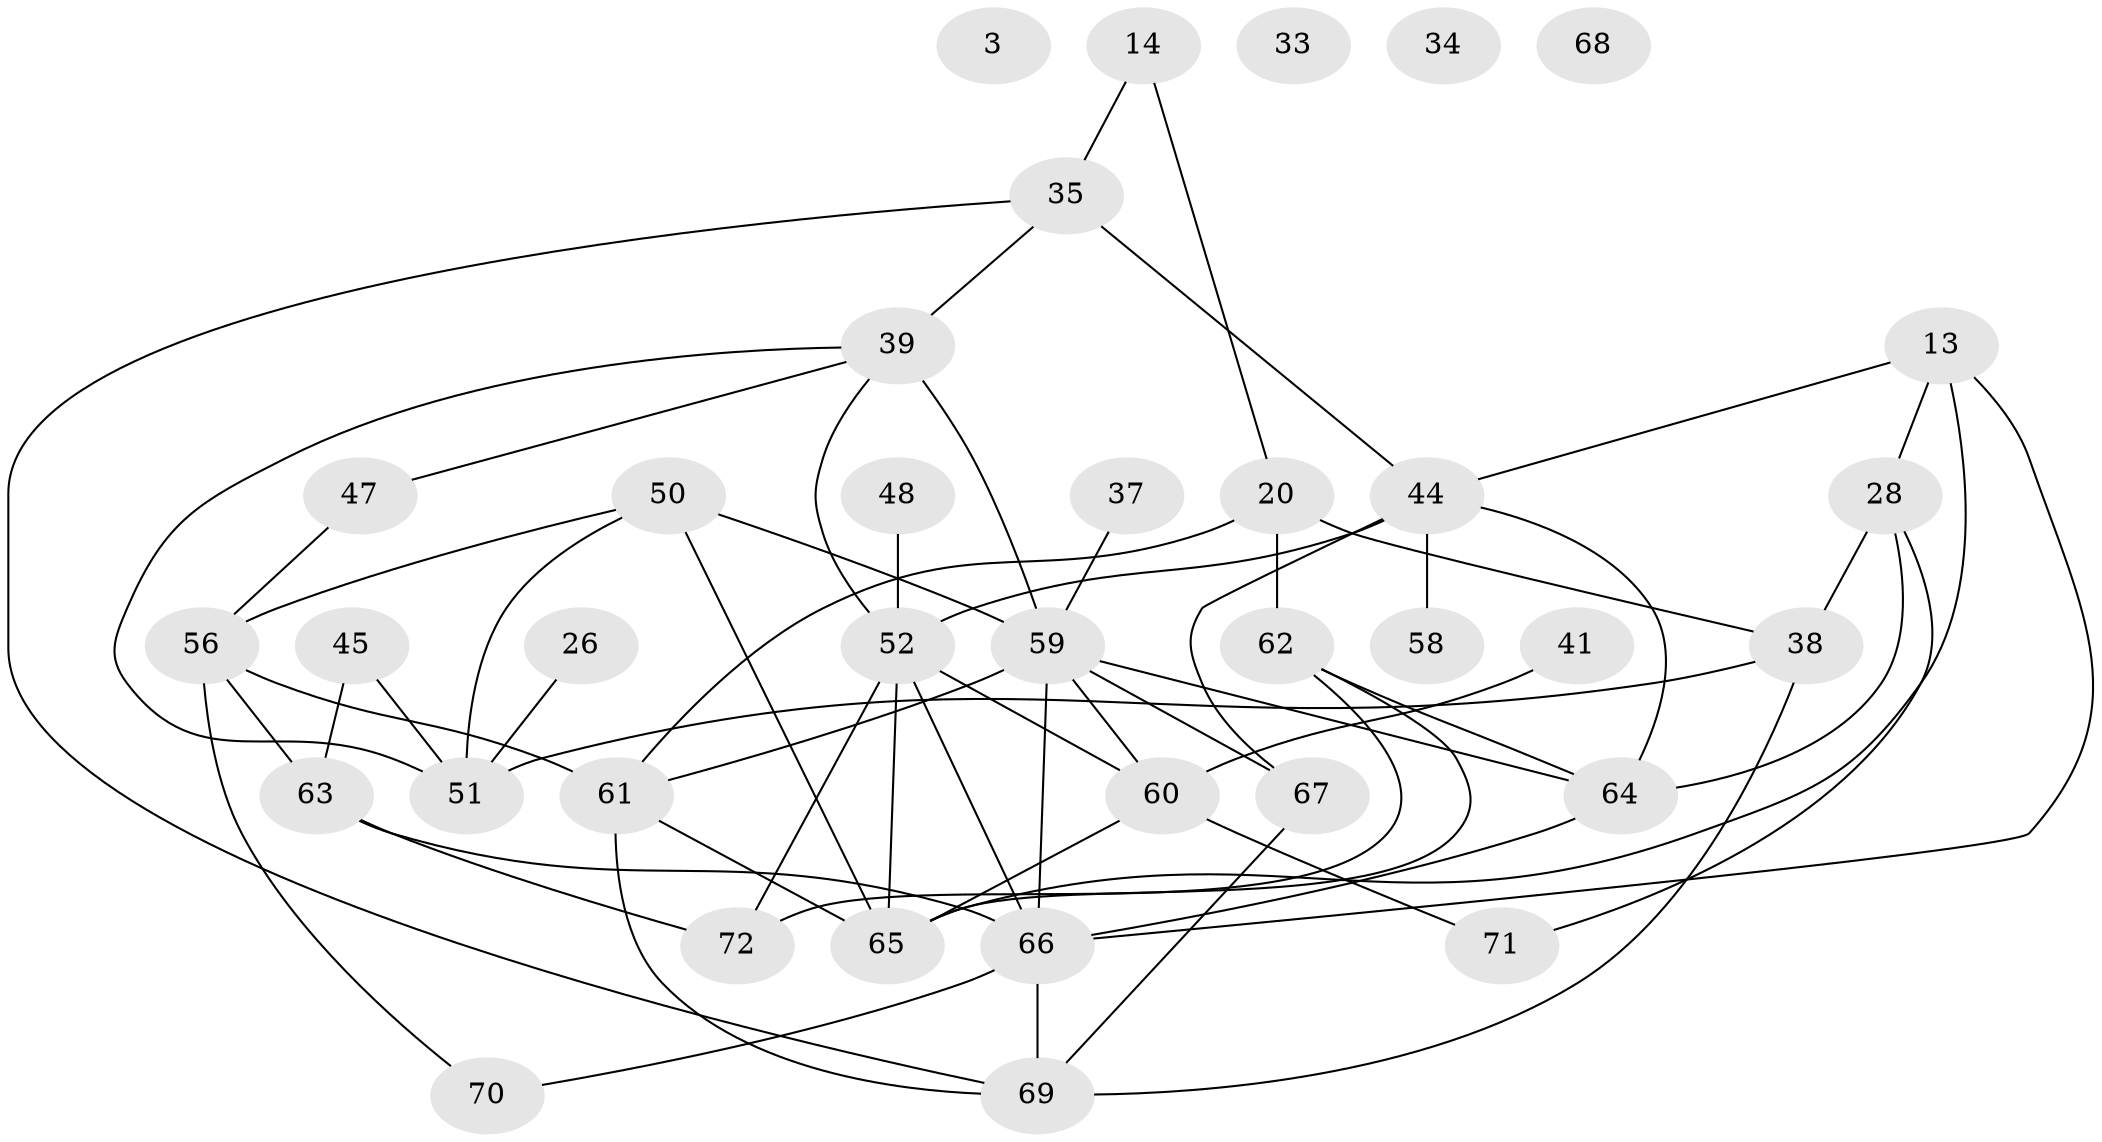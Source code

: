 // original degree distribution, {1: 0.09722222222222222, 4: 0.2916666666666667, 0: 0.05555555555555555, 3: 0.2638888888888889, 2: 0.18055555555555555, 6: 0.027777777777777776, 5: 0.05555555555555555, 7: 0.027777777777777776}
// Generated by graph-tools (version 1.1) at 2025/40/03/09/25 04:40:21]
// undirected, 36 vertices, 61 edges
graph export_dot {
graph [start="1"]
  node [color=gray90,style=filled];
  3;
  13;
  14;
  20 [super="+1"];
  26;
  28;
  33;
  34;
  35;
  37 [super="+5"];
  38;
  39 [super="+16+29"];
  41;
  44;
  45;
  47;
  48;
  50 [super="+9"];
  51 [super="+32"];
  52 [super="+15+21"];
  56 [super="+49"];
  58;
  59 [super="+6+30+22"];
  60 [super="+8+57+24"];
  61 [super="+46+40"];
  62;
  63 [super="+10"];
  64 [super="+27"];
  65 [super="+23"];
  66 [super="+55+54"];
  67 [super="+36"];
  68;
  69 [super="+42+53+43"];
  70;
  71;
  72;
  13 -- 28;
  13 -- 44;
  13 -- 65;
  13 -- 66;
  14 -- 20;
  14 -- 35;
  20 -- 38;
  20 -- 62;
  20 -- 61;
  26 -- 51;
  28 -- 38;
  28 -- 71;
  28 -- 64;
  35 -- 44;
  35 -- 39;
  35 -- 69;
  37 -- 59;
  38 -- 51;
  38 -- 69;
  39 -- 51;
  39 -- 47;
  39 -- 59 [weight=2];
  39 -- 52;
  41 -- 60;
  44 -- 52;
  44 -- 58;
  44 -- 64;
  44 -- 67 [weight=2];
  45 -- 63;
  45 -- 51;
  47 -- 56;
  48 -- 52;
  50 -- 65 [weight=2];
  50 -- 56;
  50 -- 59;
  50 -- 51;
  52 -- 72;
  52 -- 60 [weight=2];
  52 -- 66 [weight=5];
  52 -- 65;
  56 -- 61 [weight=2];
  56 -- 70;
  56 -- 63;
  59 -- 66 [weight=3];
  59 -- 67;
  59 -- 64;
  59 -- 60 [weight=2];
  59 -- 61 [weight=2];
  60 -- 71;
  60 -- 65;
  61 -- 69;
  61 -- 65;
  62 -- 64;
  62 -- 65;
  62 -- 72;
  63 -- 72;
  63 -- 66;
  64 -- 66;
  66 -- 70;
  66 -- 69;
  67 -- 69;
}
